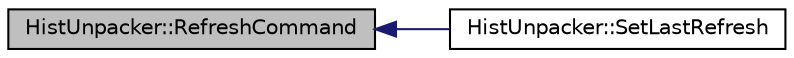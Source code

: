 digraph "HistUnpacker::RefreshCommand"
{
  edge [fontname="Helvetica",fontsize="10",labelfontname="Helvetica",labelfontsize="10"];
  node [fontname="Helvetica",fontsize="10",shape=record];
  rankdir="LR";
  Node1 [label="HistUnpacker::RefreshCommand",height=0.2,width=0.4,color="black", fillcolor="grey75", style="filled", fontcolor="black"];
  Node1 -> Node2 [dir="back",color="midnightblue",fontsize="10",style="solid",fontname="Helvetica"];
  Node2 [label="HistUnpacker::SetLastRefresh",height=0.2,width=0.4,color="black", fillcolor="white", style="filled",URL="$d0/d4f/class_hist_unpacker.html#a00f888b1309e58b0a419111103e24943"];
}
